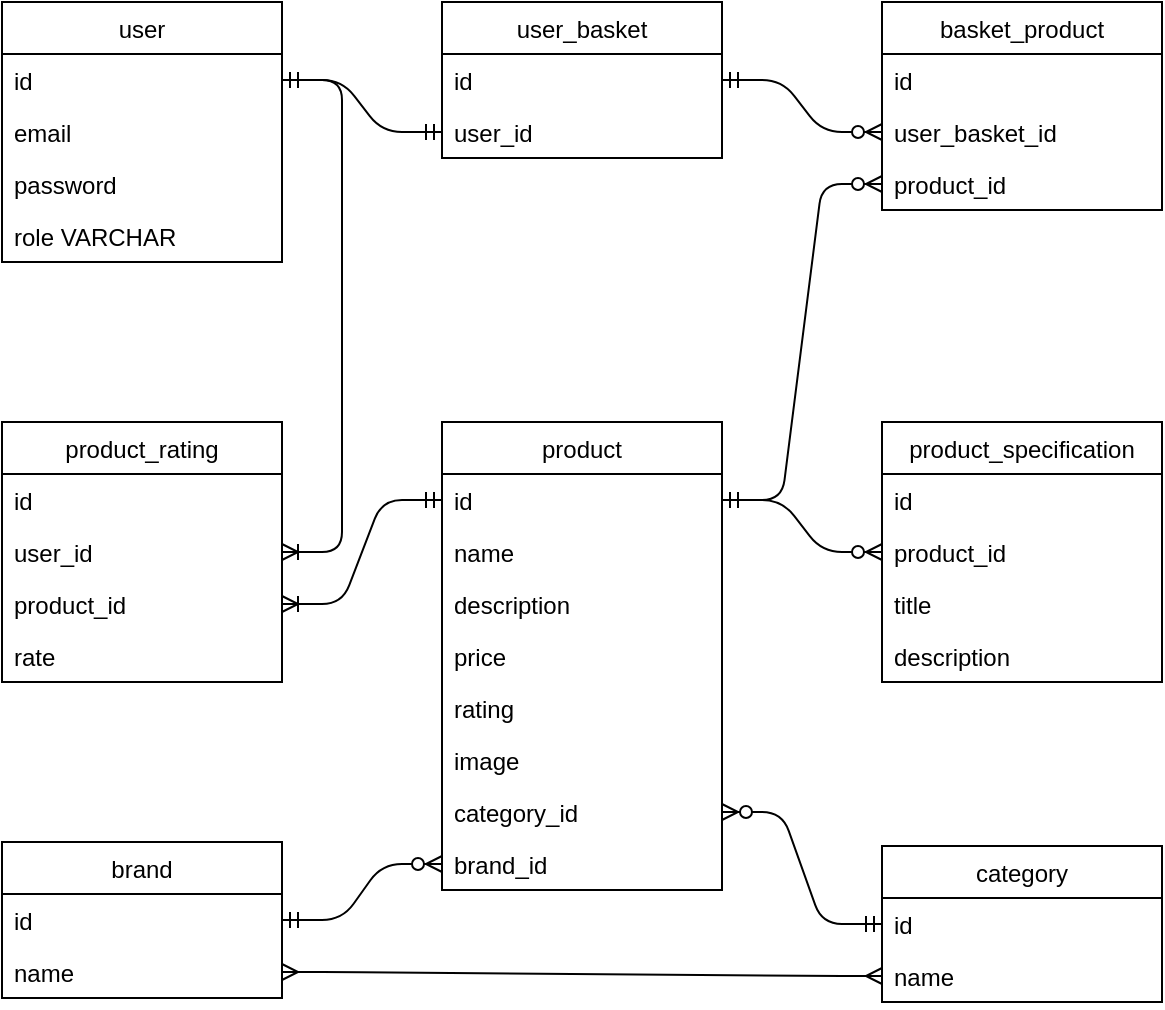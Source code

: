 <mxfile version="15.9.6" type="device"><diagram id="Pcwa0pfaIVswhRbTmhx2" name="Page-1"><mxGraphModel dx="513" dy="857" grid="1" gridSize="10" guides="1" tooltips="1" connect="1" arrows="1" fold="1" page="1" pageScale="1" pageWidth="827" pageHeight="1169" math="0" shadow="0"><root><mxCell id="0"/><mxCell id="1" parent="0"/><mxCell id="83GLRi1Mq1v3zAvyQqWQ-1" value="user" style="swimlane;fontStyle=0;childLayout=stackLayout;horizontal=1;startSize=26;horizontalStack=0;resizeParent=1;resizeParentMax=0;resizeLast=0;collapsible=1;marginBottom=0;" parent="1" vertex="1"><mxGeometry x="40" y="40" width="140" height="130" as="geometry"/></mxCell><mxCell id="83GLRi1Mq1v3zAvyQqWQ-2" value="id" style="text;strokeColor=none;fillColor=none;align=left;verticalAlign=top;spacingLeft=4;spacingRight=4;overflow=hidden;rotatable=0;points=[[0,0.5],[1,0.5]];portConstraint=eastwest;" parent="83GLRi1Mq1v3zAvyQqWQ-1" vertex="1"><mxGeometry y="26" width="140" height="26" as="geometry"/></mxCell><mxCell id="83GLRi1Mq1v3zAvyQqWQ-3" value="email" style="text;strokeColor=none;fillColor=none;align=left;verticalAlign=top;spacingLeft=4;spacingRight=4;overflow=hidden;rotatable=0;points=[[0,0.5],[1,0.5]];portConstraint=eastwest;" parent="83GLRi1Mq1v3zAvyQqWQ-1" vertex="1"><mxGeometry y="52" width="140" height="26" as="geometry"/></mxCell><mxCell id="83GLRi1Mq1v3zAvyQqWQ-4" value="password" style="text;strokeColor=none;fillColor=none;align=left;verticalAlign=top;spacingLeft=4;spacingRight=4;overflow=hidden;rotatable=0;points=[[0,0.5],[1,0.5]];portConstraint=eastwest;" parent="83GLRi1Mq1v3zAvyQqWQ-1" vertex="1"><mxGeometry y="78" width="140" height="26" as="geometry"/></mxCell><mxCell id="83GLRi1Mq1v3zAvyQqWQ-5" value="role VARCHAR" style="text;strokeColor=none;fillColor=none;align=left;verticalAlign=top;spacingLeft=4;spacingRight=4;overflow=hidden;rotatable=0;points=[[0,0.5],[1,0.5]];portConstraint=eastwest;" parent="83GLRi1Mq1v3zAvyQqWQ-1" vertex="1"><mxGeometry y="104" width="140" height="26" as="geometry"/></mxCell><mxCell id="83GLRi1Mq1v3zAvyQqWQ-6" value="user_basket" style="swimlane;fontStyle=0;childLayout=stackLayout;horizontal=1;startSize=26;horizontalStack=0;resizeParent=1;resizeParentMax=0;resizeLast=0;collapsible=1;marginBottom=0;" parent="1" vertex="1"><mxGeometry x="260" y="40" width="140" height="78" as="geometry"/></mxCell><mxCell id="83GLRi1Mq1v3zAvyQqWQ-7" value="id" style="text;strokeColor=none;fillColor=none;align=left;verticalAlign=top;spacingLeft=4;spacingRight=4;overflow=hidden;rotatable=0;points=[[0,0.5],[1,0.5]];portConstraint=eastwest;" parent="83GLRi1Mq1v3zAvyQqWQ-6" vertex="1"><mxGeometry y="26" width="140" height="26" as="geometry"/></mxCell><mxCell id="83GLRi1Mq1v3zAvyQqWQ-8" value="user_id" style="text;strokeColor=none;fillColor=none;align=left;verticalAlign=top;spacingLeft=4;spacingRight=4;overflow=hidden;rotatable=0;points=[[0,0.5],[1,0.5]];portConstraint=eastwest;" parent="83GLRi1Mq1v3zAvyQqWQ-6" vertex="1"><mxGeometry y="52" width="140" height="26" as="geometry"/></mxCell><mxCell id="83GLRi1Mq1v3zAvyQqWQ-11" value="" style="edgeStyle=entityRelationEdgeStyle;fontSize=12;html=1;endArrow=ERmandOne;startArrow=ERmandOne;entryX=0;entryY=0.5;entryDx=0;entryDy=0;exitX=1;exitY=0.5;exitDx=0;exitDy=0;" parent="1" source="83GLRi1Mq1v3zAvyQqWQ-2" target="83GLRi1Mq1v3zAvyQqWQ-8" edge="1"><mxGeometry width="100" height="100" relative="1" as="geometry"><mxPoint x="200" y="100" as="sourcePoint"/><mxPoint x="240" y="140" as="targetPoint"/></mxGeometry></mxCell><mxCell id="83GLRi1Mq1v3zAvyQqWQ-12" value="product" style="swimlane;fontStyle=0;childLayout=stackLayout;horizontal=1;startSize=26;horizontalStack=0;resizeParent=1;resizeParentMax=0;resizeLast=0;collapsible=1;marginBottom=0;" parent="1" vertex="1"><mxGeometry x="260" y="250" width="140" height="234" as="geometry"/></mxCell><mxCell id="83GLRi1Mq1v3zAvyQqWQ-13" value="id" style="text;strokeColor=none;fillColor=none;align=left;verticalAlign=top;spacingLeft=4;spacingRight=4;overflow=hidden;rotatable=0;points=[[0,0.5],[1,0.5]];portConstraint=eastwest;" parent="83GLRi1Mq1v3zAvyQqWQ-12" vertex="1"><mxGeometry y="26" width="140" height="26" as="geometry"/></mxCell><mxCell id="83GLRi1Mq1v3zAvyQqWQ-14" value="name" style="text;strokeColor=none;fillColor=none;align=left;verticalAlign=top;spacingLeft=4;spacingRight=4;overflow=hidden;rotatable=0;points=[[0,0.5],[1,0.5]];portConstraint=eastwest;" parent="83GLRi1Mq1v3zAvyQqWQ-12" vertex="1"><mxGeometry y="52" width="140" height="26" as="geometry"/></mxCell><mxCell id="83GLRi1Mq1v3zAvyQqWQ-26" value="description" style="text;strokeColor=none;fillColor=none;align=left;verticalAlign=top;spacingLeft=4;spacingRight=4;overflow=hidden;rotatable=0;points=[[0,0.5],[1,0.5]];portConstraint=eastwest;" parent="83GLRi1Mq1v3zAvyQqWQ-12" vertex="1"><mxGeometry y="78" width="140" height="26" as="geometry"/></mxCell><mxCell id="83GLRi1Mq1v3zAvyQqWQ-15" value="price" style="text;strokeColor=none;fillColor=none;align=left;verticalAlign=top;spacingLeft=4;spacingRight=4;overflow=hidden;rotatable=0;points=[[0,0.5],[1,0.5]];portConstraint=eastwest;" parent="83GLRi1Mq1v3zAvyQqWQ-12" vertex="1"><mxGeometry y="104" width="140" height="26" as="geometry"/></mxCell><mxCell id="83GLRi1Mq1v3zAvyQqWQ-16" value="rating" style="text;strokeColor=none;fillColor=none;align=left;verticalAlign=top;spacingLeft=4;spacingRight=4;overflow=hidden;rotatable=0;points=[[0,0.5],[1,0.5]];portConstraint=eastwest;" parent="83GLRi1Mq1v3zAvyQqWQ-12" vertex="1"><mxGeometry y="130" width="140" height="26" as="geometry"/></mxCell><mxCell id="83GLRi1Mq1v3zAvyQqWQ-17" value="image" style="text;strokeColor=none;fillColor=none;align=left;verticalAlign=top;spacingLeft=4;spacingRight=4;overflow=hidden;rotatable=0;points=[[0,0.5],[1,0.5]];portConstraint=eastwest;" parent="83GLRi1Mq1v3zAvyQqWQ-12" vertex="1"><mxGeometry y="156" width="140" height="26" as="geometry"/></mxCell><mxCell id="83GLRi1Mq1v3zAvyQqWQ-18" value="category_id" style="text;strokeColor=none;fillColor=none;align=left;verticalAlign=top;spacingLeft=4;spacingRight=4;overflow=hidden;rotatable=0;points=[[0,0.5],[1,0.5]];portConstraint=eastwest;" parent="83GLRi1Mq1v3zAvyQqWQ-12" vertex="1"><mxGeometry y="182" width="140" height="26" as="geometry"/></mxCell><mxCell id="83GLRi1Mq1v3zAvyQqWQ-19" value="brand_id" style="text;strokeColor=none;fillColor=none;align=left;verticalAlign=top;spacingLeft=4;spacingRight=4;overflow=hidden;rotatable=0;points=[[0,0.5],[1,0.5]];portConstraint=eastwest;" parent="83GLRi1Mq1v3zAvyQqWQ-12" vertex="1"><mxGeometry y="208" width="140" height="26" as="geometry"/></mxCell><mxCell id="83GLRi1Mq1v3zAvyQqWQ-20" value="category" style="swimlane;fontStyle=0;childLayout=stackLayout;horizontal=1;startSize=26;horizontalStack=0;resizeParent=1;resizeParentMax=0;resizeLast=0;collapsible=1;marginBottom=0;" parent="1" vertex="1"><mxGeometry x="480" y="462" width="140" height="78" as="geometry"/></mxCell><mxCell id="83GLRi1Mq1v3zAvyQqWQ-21" value="id" style="text;strokeColor=none;fillColor=none;align=left;verticalAlign=top;spacingLeft=4;spacingRight=4;overflow=hidden;rotatable=0;points=[[0,0.5],[1,0.5]];portConstraint=eastwest;" parent="83GLRi1Mq1v3zAvyQqWQ-20" vertex="1"><mxGeometry y="26" width="140" height="26" as="geometry"/></mxCell><mxCell id="83GLRi1Mq1v3zAvyQqWQ-22" value="name" style="text;strokeColor=none;fillColor=none;align=left;verticalAlign=top;spacingLeft=4;spacingRight=4;overflow=hidden;rotatable=0;points=[[0,0.5],[1,0.5]];portConstraint=eastwest;" parent="83GLRi1Mq1v3zAvyQqWQ-20" vertex="1"><mxGeometry y="52" width="140" height="26" as="geometry"/></mxCell><mxCell id="83GLRi1Mq1v3zAvyQqWQ-23" value="brand" style="swimlane;fontStyle=0;childLayout=stackLayout;horizontal=1;startSize=26;horizontalStack=0;resizeParent=1;resizeParentMax=0;resizeLast=0;collapsible=1;marginBottom=0;" parent="1" vertex="1"><mxGeometry x="40" y="460" width="140" height="78" as="geometry"/></mxCell><mxCell id="83GLRi1Mq1v3zAvyQqWQ-24" value="id" style="text;strokeColor=none;fillColor=none;align=left;verticalAlign=top;spacingLeft=4;spacingRight=4;overflow=hidden;rotatable=0;points=[[0,0.5],[1,0.5]];portConstraint=eastwest;" parent="83GLRi1Mq1v3zAvyQqWQ-23" vertex="1"><mxGeometry y="26" width="140" height="26" as="geometry"/></mxCell><mxCell id="83GLRi1Mq1v3zAvyQqWQ-25" value="name" style="text;strokeColor=none;fillColor=none;align=left;verticalAlign=top;spacingLeft=4;spacingRight=4;overflow=hidden;rotatable=0;points=[[0,0.5],[1,0.5]];portConstraint=eastwest;" parent="83GLRi1Mq1v3zAvyQqWQ-23" vertex="1"><mxGeometry y="52" width="140" height="26" as="geometry"/></mxCell><mxCell id="83GLRi1Mq1v3zAvyQqWQ-27" value="product_specification" style="swimlane;fontStyle=0;childLayout=stackLayout;horizontal=1;startSize=26;horizontalStack=0;resizeParent=1;resizeParentMax=0;resizeLast=0;collapsible=1;marginBottom=0;" parent="1" vertex="1"><mxGeometry x="480" y="250" width="140" height="130" as="geometry"/></mxCell><mxCell id="83GLRi1Mq1v3zAvyQqWQ-28" value="id" style="text;strokeColor=none;fillColor=none;align=left;verticalAlign=top;spacingLeft=4;spacingRight=4;overflow=hidden;rotatable=0;points=[[0,0.5],[1,0.5]];portConstraint=eastwest;" parent="83GLRi1Mq1v3zAvyQqWQ-27" vertex="1"><mxGeometry y="26" width="140" height="26" as="geometry"/></mxCell><mxCell id="83GLRi1Mq1v3zAvyQqWQ-29" value="product_id" style="text;strokeColor=none;fillColor=none;align=left;verticalAlign=top;spacingLeft=4;spacingRight=4;overflow=hidden;rotatable=0;points=[[0,0.5],[1,0.5]];portConstraint=eastwest;" parent="83GLRi1Mq1v3zAvyQqWQ-27" vertex="1"><mxGeometry y="52" width="140" height="26" as="geometry"/></mxCell><mxCell id="83GLRi1Mq1v3zAvyQqWQ-30" value="title" style="text;strokeColor=none;fillColor=none;align=left;verticalAlign=top;spacingLeft=4;spacingRight=4;overflow=hidden;rotatable=0;points=[[0,0.5],[1,0.5]];portConstraint=eastwest;" parent="83GLRi1Mq1v3zAvyQqWQ-27" vertex="1"><mxGeometry y="78" width="140" height="26" as="geometry"/></mxCell><mxCell id="83GLRi1Mq1v3zAvyQqWQ-31" value="description" style="text;strokeColor=none;fillColor=none;align=left;verticalAlign=top;spacingLeft=4;spacingRight=4;overflow=hidden;rotatable=0;points=[[0,0.5],[1,0.5]];portConstraint=eastwest;" parent="83GLRi1Mq1v3zAvyQqWQ-27" vertex="1"><mxGeometry y="104" width="140" height="26" as="geometry"/></mxCell><mxCell id="83GLRi1Mq1v3zAvyQqWQ-36" value="basket_product" style="swimlane;fontStyle=0;childLayout=stackLayout;horizontal=1;startSize=26;horizontalStack=0;resizeParent=1;resizeParentMax=0;resizeLast=0;collapsible=1;marginBottom=0;" parent="1" vertex="1"><mxGeometry x="480" y="40" width="140" height="104" as="geometry"/></mxCell><mxCell id="83GLRi1Mq1v3zAvyQqWQ-37" value="id" style="text;strokeColor=none;fillColor=none;align=left;verticalAlign=top;spacingLeft=4;spacingRight=4;overflow=hidden;rotatable=0;points=[[0,0.5],[1,0.5]];portConstraint=eastwest;" parent="83GLRi1Mq1v3zAvyQqWQ-36" vertex="1"><mxGeometry y="26" width="140" height="26" as="geometry"/></mxCell><mxCell id="83GLRi1Mq1v3zAvyQqWQ-38" value="user_basket_id" style="text;strokeColor=none;fillColor=none;align=left;verticalAlign=top;spacingLeft=4;spacingRight=4;overflow=hidden;rotatable=0;points=[[0,0.5],[1,0.5]];portConstraint=eastwest;" parent="83GLRi1Mq1v3zAvyQqWQ-36" vertex="1"><mxGeometry y="52" width="140" height="26" as="geometry"/></mxCell><mxCell id="83GLRi1Mq1v3zAvyQqWQ-41" value="product_id" style="text;strokeColor=none;fillColor=none;align=left;verticalAlign=top;spacingLeft=4;spacingRight=4;overflow=hidden;rotatable=0;points=[[0,0.5],[1,0.5]];portConstraint=eastwest;" parent="83GLRi1Mq1v3zAvyQqWQ-36" vertex="1"><mxGeometry y="78" width="140" height="26" as="geometry"/></mxCell><mxCell id="83GLRi1Mq1v3zAvyQqWQ-40" value="" style="edgeStyle=entityRelationEdgeStyle;fontSize=12;html=1;endArrow=ERzeroToMany;startArrow=ERmandOne;entryX=0;entryY=0.5;entryDx=0;entryDy=0;exitX=1;exitY=0.5;exitDx=0;exitDy=0;" parent="1" source="83GLRi1Mq1v3zAvyQqWQ-13" target="83GLRi1Mq1v3zAvyQqWQ-29" edge="1"><mxGeometry width="100" height="100" relative="1" as="geometry"><mxPoint x="640" y="310" as="sourcePoint"/><mxPoint x="620" y="364" as="targetPoint"/></mxGeometry></mxCell><mxCell id="83GLRi1Mq1v3zAvyQqWQ-42" value="" style="edgeStyle=entityRelationEdgeStyle;fontSize=12;html=1;endArrow=ERzeroToMany;startArrow=ERmandOne;entryX=0;entryY=0.5;entryDx=0;entryDy=0;exitX=1;exitY=0.5;exitDx=0;exitDy=0;" parent="1" source="83GLRi1Mq1v3zAvyQqWQ-7" target="83GLRi1Mq1v3zAvyQqWQ-38" edge="1"><mxGeometry width="100" height="100" relative="1" as="geometry"><mxPoint x="410" y="115" as="sourcePoint"/><mxPoint x="440" y="60" as="targetPoint"/></mxGeometry></mxCell><mxCell id="83GLRi1Mq1v3zAvyQqWQ-43" value="" style="edgeStyle=entityRelationEdgeStyle;fontSize=12;html=1;endArrow=ERzeroToMany;startArrow=ERmandOne;exitX=0;exitY=0.5;exitDx=0;exitDy=0;entryX=1;entryY=0.5;entryDx=0;entryDy=0;" parent="1" source="83GLRi1Mq1v3zAvyQqWQ-21" target="83GLRi1Mq1v3zAvyQqWQ-18" edge="1"><mxGeometry width="100" height="100" relative="1" as="geometry"><mxPoint x="300" y="260" as="sourcePoint"/><mxPoint x="400" y="160" as="targetPoint"/></mxGeometry></mxCell><mxCell id="83GLRi1Mq1v3zAvyQqWQ-44" value="" style="edgeStyle=entityRelationEdgeStyle;fontSize=12;html=1;endArrow=ERzeroToMany;startArrow=ERmandOne;exitX=1;exitY=0.5;exitDx=0;exitDy=0;entryX=0;entryY=0.5;entryDx=0;entryDy=0;" parent="1" source="83GLRi1Mq1v3zAvyQqWQ-24" target="83GLRi1Mq1v3zAvyQqWQ-19" edge="1"><mxGeometry width="100" height="100" relative="1" as="geometry"><mxPoint x="190" y="289" as="sourcePoint"/><mxPoint x="270" y="319" as="targetPoint"/></mxGeometry></mxCell><mxCell id="83GLRi1Mq1v3zAvyQqWQ-46" value="product_rating" style="swimlane;fontStyle=0;childLayout=stackLayout;horizontal=1;startSize=26;horizontalStack=0;resizeParent=1;resizeParentMax=0;resizeLast=0;collapsible=1;marginBottom=0;" parent="1" vertex="1"><mxGeometry x="40" y="250" width="140" height="130" as="geometry"/></mxCell><mxCell id="83GLRi1Mq1v3zAvyQqWQ-47" value="id" style="text;strokeColor=none;fillColor=none;align=left;verticalAlign=top;spacingLeft=4;spacingRight=4;overflow=hidden;rotatable=0;points=[[0,0.5],[1,0.5]];portConstraint=eastwest;" parent="83GLRi1Mq1v3zAvyQqWQ-46" vertex="1"><mxGeometry y="26" width="140" height="26" as="geometry"/></mxCell><mxCell id="83GLRi1Mq1v3zAvyQqWQ-48" value="user_id" style="text;strokeColor=none;fillColor=none;align=left;verticalAlign=top;spacingLeft=4;spacingRight=4;overflow=hidden;rotatable=0;points=[[0,0.5],[1,0.5]];portConstraint=eastwest;" parent="83GLRi1Mq1v3zAvyQqWQ-46" vertex="1"><mxGeometry y="52" width="140" height="26" as="geometry"/></mxCell><mxCell id="83GLRi1Mq1v3zAvyQqWQ-49" value="product_id" style="text;strokeColor=none;fillColor=none;align=left;verticalAlign=top;spacingLeft=4;spacingRight=4;overflow=hidden;rotatable=0;points=[[0,0.5],[1,0.5]];portConstraint=eastwest;" parent="83GLRi1Mq1v3zAvyQqWQ-46" vertex="1"><mxGeometry y="78" width="140" height="26" as="geometry"/></mxCell><mxCell id="83GLRi1Mq1v3zAvyQqWQ-55" value="rate" style="text;strokeColor=none;fillColor=none;align=left;verticalAlign=top;spacingLeft=4;spacingRight=4;overflow=hidden;rotatable=0;points=[[0,0.5],[1,0.5]];portConstraint=eastwest;" parent="83GLRi1Mq1v3zAvyQqWQ-46" vertex="1"><mxGeometry y="104" width="140" height="26" as="geometry"/></mxCell><mxCell id="83GLRi1Mq1v3zAvyQqWQ-53" value="" style="edgeStyle=entityRelationEdgeStyle;fontSize=12;html=1;endArrow=ERoneToMany;startArrow=ERmandOne;exitX=0;exitY=0.5;exitDx=0;exitDy=0;entryX=1;entryY=0.5;entryDx=0;entryDy=0;" parent="1" source="83GLRi1Mq1v3zAvyQqWQ-13" target="83GLRi1Mq1v3zAvyQqWQ-49" edge="1"><mxGeometry width="100" height="100" relative="1" as="geometry"><mxPoint x="310" y="350" as="sourcePoint"/><mxPoint x="230" y="360" as="targetPoint"/></mxGeometry></mxCell><mxCell id="83GLRi1Mq1v3zAvyQqWQ-54" value="" style="edgeStyle=entityRelationEdgeStyle;fontSize=12;html=1;endArrow=ERoneToMany;startArrow=ERmandOne;entryX=1;entryY=0.5;entryDx=0;entryDy=0;exitX=1;exitY=0.5;exitDx=0;exitDy=0;" parent="1" source="83GLRi1Mq1v3zAvyQqWQ-2" target="83GLRi1Mq1v3zAvyQqWQ-48" edge="1"><mxGeometry width="100" height="100" relative="1" as="geometry"><mxPoint x="190" y="341" as="sourcePoint"/><mxPoint x="270" y="289" as="targetPoint"/></mxGeometry></mxCell><mxCell id="83GLRi1Mq1v3zAvyQqWQ-56" value="" style="edgeStyle=entityRelationEdgeStyle;fontSize=12;html=1;endArrow=ERmany;startArrow=ERmany;exitX=1;exitY=0.5;exitDx=0;exitDy=0;entryX=0;entryY=0.5;entryDx=0;entryDy=0;" parent="1" source="83GLRi1Mq1v3zAvyQqWQ-25" target="83GLRi1Mq1v3zAvyQqWQ-22" edge="1"><mxGeometry width="100" height="100" relative="1" as="geometry"><mxPoint x="290" y="460" as="sourcePoint"/><mxPoint x="390" y="360" as="targetPoint"/></mxGeometry></mxCell><mxCell id="83GLRi1Mq1v3zAvyQqWQ-57" value="" style="edgeStyle=entityRelationEdgeStyle;fontSize=12;html=1;endArrow=ERzeroToMany;startArrow=ERmandOne;entryX=0;entryY=0.5;entryDx=0;entryDy=0;exitX=1;exitY=0.5;exitDx=0;exitDy=0;" parent="1" source="83GLRi1Mq1v3zAvyQqWQ-13" target="83GLRi1Mq1v3zAvyQqWQ-41" edge="1"><mxGeometry width="100" height="100" relative="1" as="geometry"><mxPoint x="410" y="299.0" as="sourcePoint"/><mxPoint x="490" y="325" as="targetPoint"/></mxGeometry></mxCell></root></mxGraphModel></diagram></mxfile>
